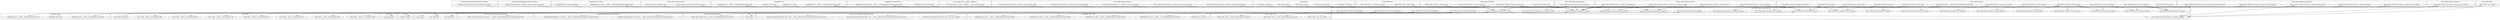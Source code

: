 digraph {
graph [overlap=false]
subgraph cluster_MooseX_AttributeHelpers_Collection_Hash {
	label="MooseX::AttributeHelpers::Collection::Hash";
	"MooseX::AttributeHelpers::Collection::Hash::method_constructors";
}
subgraph cluster_MooseX_ClassAttribute_Role_Meta_Class {
	label="MooseX::ClassAttribute::Role::Meta::Class";
	"MooseX::ClassAttribute::Role::Meta::Class::add_class_attribute";
	"MooseX::ClassAttribute::Role::Meta::Class::__ANON__[MooseX/ClassAttribute/Role/Meta/Class.pm:23]";
	"MooseX::ClassAttribute::Role::Meta::Class::__ANON__[MooseX/ClassAttribute/Role/Meta/Class.pm:37]";
}
subgraph cluster_SimpleDB_Class_Cache {
	label="SimpleDB::Class::Cache";
	"SimpleDB::Class::Cache::__ANON__[../lib/SimpleDB/Class/Cache.pm:106]";
	"SimpleDB::Class::Cache::memcached";
}
subgraph cluster_warnings {
	label="warnings";
	"warnings::import";
}
subgraph cluster_SimpleDB_Class_Item {
	label="SimpleDB::Class::Item";
	"SimpleDB::Class::Item::__ANON__[../lib/SimpleDB/Class/Item.pm:280]";
	"SimpleDB::Class::Item::__ANON__[../lib/SimpleDB/Class/Item.pm:92]";
	"SimpleDB::Class::Item::id";
	"SimpleDB::Class::Item::__ANON__[../lib/SimpleDB/Class/Item.pm:90]";
	"SimpleDB::Class::Item::__ANON__[../lib/SimpleDB/Class/Item.pm:87]";
}
subgraph cluster_Moose_Meta_Method_Constructor {
	label="Moose::Meta::Method::Constructor";
	"Moose::Meta::Method::Constructor::_generate_slot_initializer";
	"Moose::Meta::Method::Constructor::_generate_slot_assignment";
	"Moose::Meta::Method::Constructor::_generate_type_constraint_check";
	"Moose::Meta::Method::Constructor::_generate_default_value";
	"Moose::Meta::Method::Constructor::_generate_triggers";
}
subgraph cluster_Moose_Meta_TypeConstraint_Registry {
	label="Moose::Meta::TypeConstraint::Registry";
	"Moose::Meta::TypeConstraint::Registry::__ANON__[Moose/Meta/TypeConstraint/Registry.pm:24]";
}
subgraph cluster_Moose_Meta_Role_Attribute {
	label="Moose::Meta::Role::Attribute";
	"Moose::Meta::Role::Attribute::attribute_for_class";
	"Moose::Meta::Role::Attribute::clone";
}
subgraph cluster_Moose_Meta_Class {
	label="Moose::Meta::Class";
	"Moose::Meta::Class::__ANON__[Moose/Meta/Class.pm:34]";
	"Moose::Meta::Class::new_object";
	"Moose::Meta::Class::__ANON__[Moose/Meta/Class.pm:29]";
}
subgraph cluster_SimpleDB_Class {
	label="SimpleDB::Class";
	"SimpleDB::Class::cache";
	"SimpleDB::Class::__ANON__[../lib/SimpleDB/Class.pm:328]";
	"SimpleDB::Class::__ANON__[../lib/SimpleDB/Class.pm:219]";
	"SimpleDB::Class::http";
}
subgraph cluster_SimpleDB_Client {
	label="SimpleDB::Client";
	"SimpleDB::Client::__ANON__[SimpleDB/Client.pm:138]";
	"SimpleDB::Client::new";
	"SimpleDB::Client::__ANON__[SimpleDB/Client.pm:125]";
}
subgraph cluster_SimpleDB_Class_ResultSet {
	label="SimpleDB::Class::ResultSet";
	"SimpleDB::Class::ResultSet::new";
	"SimpleDB::Class::ResultSet::__ANON__[../lib/SimpleDB/Class/ResultSet.pm:109]";
}
subgraph cluster_Class_MOP_Class___ANON___SERIAL_1 {
	label="Class::MOP::Class::__ANON__::SERIAL::1";
	"Class::MOP::Class::__ANON__::SERIAL::1::_class_attribute_values";
}
subgraph cluster_Class_MOP_Method_Accessor {
	label="Class::MOP::Method::Accessor";
	"Class::MOP::Method::Accessor::_generate_accessor_method_inline";
	"Class::MOP::Method::Accessor::_generate_writer_method_inline";
	"Class::MOP::Method::Accessor::_generate_reader_method_inline";
	"Class::MOP::Method::Accessor::_generate_clearer_method_inline";
	"Class::MOP::Method::Accessor::_generate_predicate_method_inline";
}
subgraph cluster_Foo_Domain {
	label="Foo::Domain";
	"Foo::Domain::components";
	"Foo::Domain::parent";
	"Foo::Domain::notes";
	"Foo::Domain::properties";
	"Foo::Domain::start_date";
}
subgraph cluster_base {
	label="base";
	"base::BEGIN@3";
	"base::BEGIN@4";
	"base::import";
}
subgraph cluster_strict {
	label="strict";
	"strict::import";
}
subgraph cluster_Class_MOP_Class {
	label="Class::MOP::Class";
	"Class::MOP::Class::_immutable_metaclass";
	"Class::MOP::Class::_clone_instance";
}
subgraph cluster_Class_MOP {
	label="Class::MOP";
	"Class::MOP::__ANON__[Class/MOP.pm:218]";
	"Class::MOP::BEGIN@15";
	"Class::MOP::__ANON__[Class/MOP.pm:321]";
	"Class::MOP::__ANON__[Class/MOP.pm:305]";
	"Class::MOP::__ANON__[Class/MOP.pm:176]";
	"Class::MOP::__ANON__[Class/MOP.pm:494]";
	"Class::MOP::__ANON__[Class/MOP.pm:260]";
	"Class::MOP::__ANON__[Class/MOP.pm:286]";
}
subgraph cluster_Class_MOP_Method_Constructor {
	label="Class::MOP::Method::Constructor";
	"Class::MOP::Method::Constructor::_generate_slot_initializer";
}
subgraph cluster_Exporter {
	label="Exporter";
	"Exporter::import";
}
subgraph cluster_Class_MOP_Attribute {
	label="Class::MOP::Attribute";
	"Class::MOP::Attribute::set_raw_value";
	"Class::MOP::Attribute::_set_initial_slot_value";
	"Class::MOP::Attribute::install_accessors";
	"Class::MOP::Attribute::has_value";
	"Class::MOP::Attribute::get_raw_value";
	"Class::MOP::Attribute::_process_accessors";
	"Class::MOP::Attribute::slots";
	"Class::MOP::Attribute::__ANON__[Class/MOP/Attribute.pm:340]";
	"Class::MOP::Attribute::initialize_instance_slot";
	"Class::MOP::Attribute::new";
	"Class::MOP::Attribute::get_read_method";
	"Class::MOP::Attribute::get_write_method";
}
subgraph cluster_MooseX_AttributeHelpers_Trait_Base {
	label="MooseX::AttributeHelpers::Trait::Base";
	"MooseX::AttributeHelpers::Trait::Base::__ANON__[MooseX/AttributeHelpers/Trait/Base.pm:22]";
	"MooseX::AttributeHelpers::Trait::Base::__ANON__[MooseX/AttributeHelpers/Trait/Base.pm:51]";
}
subgraph cluster_Class_MOP_Class_ {
	label="Class::MOP::Class:";
	"Class::MOP::Class:::around";
}
subgraph cluster_Moose_Meta_Attribute {
	label="Moose::Meta::Attribute";
	"Moose::Meta::Attribute::_weaken_value";
	"Moose::Meta::Attribute::initialize_instance_slot";
	"Moose::Meta::Attribute::_set_initial_slot_value";
	"Moose::Meta::Attribute::new";
}
subgraph cluster_Class_MOP_Mixin_AttributeCore {
	label="Class::MOP::Mixin::AttributeCore";
	"Class::MOP::Mixin::AttributeCore::BEGIN@4";
	"Class::MOP::Mixin::AttributeCore::predicate";
	"Class::MOP::Mixin::AttributeCore::has_builder";
	"Class::MOP::Mixin::AttributeCore::has_initializer";
	"Class::MOP::Mixin::AttributeCore::BEGIN@10";
	"Class::MOP::Mixin::AttributeCore::has_accessor";
	"Class::MOP::Mixin::AttributeCore::has_default";
	"Class::MOP::Mixin::AttributeCore::BEGIN@12";
	"Class::MOP::Mixin::AttributeCore::clearer";
	"Class::MOP::Mixin::AttributeCore::name";
	"Class::MOP::Mixin::AttributeCore::has_reader";
	"Class::MOP::Mixin::AttributeCore::is_default_a_coderef";
	"Class::MOP::Mixin::AttributeCore::_set_insertion_order";
	"Class::MOP::Mixin::AttributeCore::definition_context";
	"Class::MOP::Mixin::AttributeCore::has_writer";
	"Class::MOP::Mixin::AttributeCore::reader";
	"Class::MOP::Mixin::AttributeCore::accessor";
	"Class::MOP::Mixin::AttributeCore::default";
	"Class::MOP::Mixin::AttributeCore::has_clearer";
	"Class::MOP::Mixin::AttributeCore::has_predicate";
	"Class::MOP::Mixin::AttributeCore::writer";
	"Class::MOP::Mixin::AttributeCore::init_arg";
	"Class::MOP::Mixin::AttributeCore::BEGIN@3";
	"Class::MOP::Mixin::AttributeCore::builder";
}
subgraph cluster_Class_MOP_Mixin_HasAttributes {
	label="Class::MOP::Mixin::HasAttributes";
	"Class::MOP::Mixin::HasAttributes::add_attribute";
}
subgraph cluster_Moose_Meta_Method_Accessor {
	label="Moose::Meta::Method::Accessor";
	"Moose::Meta::Method::Accessor::_inline_init_slot";
	"Moose::Meta::Method::Accessor::_inline_check_constraint";
	"Moose::Meta::Method::Accessor::_inline_get_old_value_for_trigger";
	"Moose::Meta::Method::Accessor::_inline_check_lazy";
}
subgraph cluster_Moose_Meta_TypeCoercion {
	label="Moose::Meta::TypeCoercion";
	"Moose::Meta::TypeCoercion::__ANON__[Moose/Meta/TypeCoercion.pm:17]";
}
subgraph cluster_MooseX_ClassAttribute_Role_Meta_Attribute {
	label="MooseX::ClassAttribute::Role::Meta::Attribute";
	"MooseX::ClassAttribute::Role::Meta::Attribute::_initialize";
}
"Class::MOP::Attribute::install_accessors" -> "Class::MOP::Mixin::AttributeCore::predicate";
"Moose::Meta::Method::Constructor::_generate_slot_initializer" -> "Class::MOP::Mixin::AttributeCore::has_default";
"Moose::Meta::Attribute::initialize_instance_slot" -> "Class::MOP::Mixin::AttributeCore::has_default";
"MooseX::ClassAttribute::Role::Meta::Attribute::_initialize" -> "Class::MOP::Mixin::AttributeCore::has_default";
"Class::MOP::Method::Constructor::_generate_slot_initializer" -> "Class::MOP::Mixin::AttributeCore::has_default";
"Moose::Meta::Method::Accessor::_inline_check_lazy" -> "Class::MOP::Mixin::AttributeCore::has_default";
"Class::MOP::Mixin::AttributeCore::default" -> "Class::MOP::__ANON__[Class/MOP.pm:260]";
"Class::MOP::Mixin::HasAttributes::add_attribute" -> "Class::MOP::Mixin::AttributeCore::_set_insertion_order";
"Class::MOP::Attribute::install_accessors" -> "Class::MOP::Mixin::AttributeCore::has_predicate";
"Class::MOP::Mixin::AttributeCore::BEGIN@10" -> "Exporter::import";
"Moose::Meta::Method::Constructor::_generate_slot_initializer" -> "Class::MOP::Mixin::AttributeCore::init_arg";
"Moose::Meta::Class::new_object" -> "Class::MOP::Mixin::AttributeCore::init_arg";
"Moose::Meta::Attribute::initialize_instance_slot" -> "Class::MOP::Mixin::AttributeCore::init_arg";
"Moose::Meta::Method::Constructor::_generate_triggers" -> "Class::MOP::Mixin::AttributeCore::init_arg";
"Class::MOP::Method::Constructor::_generate_slot_initializer" -> "Class::MOP::Mixin::AttributeCore::init_arg";
"Class::MOP::Class::_clone_instance" -> "Class::MOP::Mixin::AttributeCore::init_arg";
"Moose::Meta::Attribute::new" -> "Class::MOP::Mixin::AttributeCore::init_arg";
"SimpleDB::Class::Item::id" -> "Class::MOP::Mixin::AttributeCore::builder";
"Class::MOP::BEGIN@15" -> "Class::MOP::Mixin::AttributeCore::BEGIN@4";
"Class::MOP::Mixin::AttributeCore::default" -> "Moose::Meta::TypeConstraint::Registry::__ANON__[Moose/Meta/TypeConstraint/Registry.pm:24]";
"Class::MOP::Attribute::install_accessors" -> "Class::MOP::Mixin::AttributeCore::has_clearer";
"Class::MOP::Mixin::AttributeCore::default" -> "SimpleDB::Class::__ANON__[../lib/SimpleDB/Class.pm:219]";
"Class::MOP::Mixin::AttributeCore::default" -> "SimpleDB::Class::Cache::__ANON__[../lib/SimpleDB/Class/Cache.pm:106]";
"Class::MOP::Mixin::AttributeCore::default" -> "SimpleDB::Class::Item::__ANON__[../lib/SimpleDB/Class/Item.pm:92]";
"Class::MOP::Mixin::AttributeCore::default" -> "Moose::Meta::Class::__ANON__[Moose/Meta/Class.pm:29]";
"Class::MOP::Mixin::AttributeCore::default" -> "Class::MOP::Mixin::AttributeCore::is_default_a_coderef";
"Class::MOP::Attribute::new" -> "Class::MOP::Mixin::AttributeCore::is_default_a_coderef";
"Class::MOP::Class:::around" -> "Class::MOP::Mixin::AttributeCore::is_default_a_coderef";
"Moose::Meta::Method::Constructor::_generate_default_value" -> "Class::MOP::Mixin::AttributeCore::is_default_a_coderef";
"Class::MOP::Method::Constructor::_generate_slot_initializer" -> "Class::MOP::Mixin::AttributeCore::is_default_a_coderef";
"Class::MOP::Attribute::_process_accessors" -> "Class::MOP::Mixin::AttributeCore::definition_context";
"Class::MOP::Mixin::AttributeCore::default" -> "SimpleDB::Class::__ANON__[../lib/SimpleDB/Class.pm:328]";
"Class::MOP::Mixin::AttributeCore::default" -> "MooseX::AttributeHelpers::Trait::Base::__ANON__[MooseX/AttributeHelpers/Trait/Base.pm:51]";
"Class::MOP::Mixin::AttributeCore::default" -> "Class::MOP::__ANON__[Class/MOP.pm:494]";
"Class::MOP::Attribute::install_accessors" -> "Class::MOP::Mixin::AttributeCore::writer";
"Class::MOP::Attribute::get_write_method" -> "Class::MOP::Mixin::AttributeCore::writer";
"Class::MOP::Mixin::AttributeCore::default" -> "SimpleDB::Class::Item::__ANON__[../lib/SimpleDB/Class/Item.pm:280]";
"Class::MOP::Mixin::AttributeCore::default" -> "MooseX::ClassAttribute::Role::Meta::Class::__ANON__[MooseX/ClassAttribute/Role/Meta/Class.pm:37]";
"Class::MOP::Attribute::install_accessors" -> "Class::MOP::Mixin::AttributeCore::reader";
"Class::MOP::Attribute::get_read_method" -> "Class::MOP::Mixin::AttributeCore::reader";
"Foo::Domain::components" -> "Class::MOP::Mixin::AttributeCore::default";
"Foo::Domain::start_date" -> "Class::MOP::Mixin::AttributeCore::default";
"Foo::Domain::parent" -> "Class::MOP::Mixin::AttributeCore::default";
"Class::MOP::Class::_immutable_metaclass" -> "Class::MOP::Mixin::AttributeCore::default";
"SimpleDB::Client::new" -> "Class::MOP::Mixin::AttributeCore::default";
"SimpleDB::Class::ResultSet::new" -> "Class::MOP::Mixin::AttributeCore::default";
"Class::MOP::Class::__ANON__::SERIAL::1::_class_attribute_values" -> "Class::MOP::Mixin::AttributeCore::default";
"Class::MOP::Method::Constructor::_generate_slot_initializer" -> "Class::MOP::Mixin::AttributeCore::default";
"Moose::Meta::Attribute::initialize_instance_slot" -> "Class::MOP::Mixin::AttributeCore::default";
"SimpleDB::Class::cache" -> "Class::MOP::Mixin::AttributeCore::default";
"SimpleDB::Class::Cache::memcached" -> "Class::MOP::Mixin::AttributeCore::default";
"MooseX::AttributeHelpers::Collection::Hash::method_constructors" -> "Class::MOP::Mixin::AttributeCore::default";
"Class::MOP::Attribute::initialize_instance_slot" -> "Class::MOP::Mixin::AttributeCore::default";
"Foo::Domain::notes" -> "Class::MOP::Mixin::AttributeCore::default";
"Class::MOP::Class:::around" -> "Class::MOP::Mixin::AttributeCore::default";
"Foo::Domain::properties" -> "Class::MOP::Mixin::AttributeCore::default";
"SimpleDB::Class::http" -> "Class::MOP::Mixin::AttributeCore::default";
"Moose::Meta::Method::Constructor::_generate_default_value" -> "Class::MOP::Mixin::AttributeCore::default";
"Class::MOP::Mixin::AttributeCore::default" -> "SimpleDB::Class::ResultSet::__ANON__[../lib/SimpleDB/Class/ResultSet.pm:109]";
"Class::MOP::Mixin::AttributeCore::default" -> "SimpleDB::Client::__ANON__[SimpleDB/Client.pm:138]";
"Class::MOP::Mixin::AttributeCore::BEGIN@12" -> "base::BEGIN@3";
"Moose::Meta::Method::Constructor::_generate_slot_initializer" -> "Class::MOP::Mixin::AttributeCore::has_builder";
"Moose::Meta::Attribute::initialize_instance_slot" -> "Class::MOP::Mixin::AttributeCore::has_builder";
"Class::MOP::Method::Constructor::_generate_slot_initializer" -> "Class::MOP::Mixin::AttributeCore::has_builder";
"Moose::Meta::Method::Accessor::_inline_check_lazy" -> "Class::MOP::Mixin::AttributeCore::has_builder";
"Class::MOP::Mixin::AttributeCore::default" -> "Class::MOP::__ANON__[Class/MOP.pm:286]";
"Class::MOP::Mixin::AttributeCore::default" -> "Class::MOP::__ANON__[Class/MOP.pm:321]";
"Class::MOP::Attribute::install_accessors" -> "Class::MOP::Mixin::AttributeCore::has_writer";
"Class::MOP::Mixin::AttributeCore::default" -> "Class::MOP::__ANON__[Class/MOP.pm:305]";
"Class::MOP::Mixin::AttributeCore::default" -> "SimpleDB::Client::__ANON__[SimpleDB/Client.pm:125]";
"Class::MOP::Mixin::AttributeCore::BEGIN@12" -> "base::BEGIN@4";
"Class::MOP::BEGIN@15" -> "Class::MOP::Mixin::AttributeCore::BEGIN@10";
"Class::MOP::Mixin::AttributeCore::default" -> "MooseX::ClassAttribute::Role::Meta::Class::__ANON__[MooseX/ClassAttribute/Role/Meta/Class.pm:23]";
"Moose::Meta::Method::Accessor::_inline_init_slot" -> "Class::MOP::Mixin::AttributeCore::has_initializer";
"Moose::Meta::Method::Constructor::_generate_slot_assignment" -> "Class::MOP::Mixin::AttributeCore::has_initializer";
"Class::MOP::Attribute::_set_initial_slot_value" -> "Class::MOP::Mixin::AttributeCore::has_initializer";
"Moose::Meta::Attribute::_set_initial_slot_value" -> "Class::MOP::Mixin::AttributeCore::has_initializer";
"Class::MOP::Mixin::AttributeCore::BEGIN@12" -> "base::import";
"Class::MOP::Attribute::install_accessors" -> "Class::MOP::Mixin::AttributeCore::has_accessor";
"Class::MOP::Attribute::install_accessors" -> "Class::MOP::Mixin::AttributeCore::has_reader";
"Class::MOP::Mixin::AttributeCore::BEGIN@4" -> "warnings::import";
"Class::MOP::Mixin::AttributeCore::default" -> "MooseX::AttributeHelpers::Trait::Base::__ANON__[MooseX/AttributeHelpers/Trait/Base.pm:22]";
"Class::MOP::Mixin::AttributeCore::default" -> "SimpleDB::Class::Item::__ANON__[../lib/SimpleDB/Class/Item.pm:87]";
"Class::MOP::Mixin::AttributeCore::default" -> "Class::MOP::__ANON__[Class/MOP.pm:218]";
"Class::MOP::BEGIN@15" -> "Class::MOP::Mixin::AttributeCore::BEGIN@12";
"Moose::Meta::Attribute::_weaken_value" -> "Class::MOP::Mixin::AttributeCore::name";
"Class::MOP::Method::Accessor::_generate_clearer_method_inline" -> "Class::MOP::Mixin::AttributeCore::name";
"Class::MOP::Attribute::has_value" -> "Class::MOP::Mixin::AttributeCore::name";
"Moose::Meta::Attribute::_set_initial_slot_value" -> "Class::MOP::Mixin::AttributeCore::name";
"Class::MOP::Attribute::__ANON__[Class/MOP/Attribute.pm:340]" -> "Class::MOP::Mixin::AttributeCore::name";
"Class::MOP::Attribute::slots" -> "Class::MOP::Mixin::AttributeCore::name";
"Class::MOP::Method::Constructor::_generate_slot_initializer" -> "Class::MOP::Mixin::AttributeCore::name";
"Moose::Meta::Method::Constructor::_generate_triggers" -> "Class::MOP::Mixin::AttributeCore::name";
"Moose::Meta::Method::Constructor::_generate_type_constraint_check" -> "Class::MOP::Mixin::AttributeCore::name";
"MooseX::ClassAttribute::Role::Meta::Class::add_class_attribute" -> "Class::MOP::Mixin::AttributeCore::name";
"Moose::Meta::Method::Constructor::_generate_slot_initializer" -> "Class::MOP::Mixin::AttributeCore::name";
"Class::MOP::Method::Accessor::_generate_accessor_method_inline" -> "Class::MOP::Mixin::AttributeCore::name";
"Class::MOP::Method::Accessor::_generate_writer_method_inline" -> "Class::MOP::Mixin::AttributeCore::name";
"Class::MOP::Attribute::set_raw_value" -> "Class::MOP::Mixin::AttributeCore::name";
"Moose::Meta::Method::Constructor::_generate_slot_assignment" -> "Class::MOP::Mixin::AttributeCore::name";
"Class::MOP::Attribute::_set_initial_slot_value" -> "Class::MOP::Mixin::AttributeCore::name";
"Moose::Meta::Role::Attribute::clone" -> "Class::MOP::Mixin::AttributeCore::name";
"Moose::Meta::Role::Attribute::attribute_for_class" -> "Class::MOP::Mixin::AttributeCore::name";
"Class::MOP::Attribute::get_raw_value" -> "Class::MOP::Mixin::AttributeCore::name";
"Class::MOP::Method::Accessor::_generate_reader_method_inline" -> "Class::MOP::Mixin::AttributeCore::name";
"Class::MOP::Mixin::HasAttributes::add_attribute" -> "Class::MOP::Mixin::AttributeCore::name";
"Class::MOP::Class:::around" -> "Class::MOP::Mixin::AttributeCore::name";
"Moose::Meta::Method::Accessor::_inline_get_old_value_for_trigger" -> "Class::MOP::Mixin::AttributeCore::name";
"Moose::Meta::Method::Accessor::_inline_check_constraint" -> "Class::MOP::Mixin::AttributeCore::name";
"Class::MOP::Method::Accessor::_generate_predicate_method_inline" -> "Class::MOP::Mixin::AttributeCore::name";
"Class::MOP::Attribute::install_accessors" -> "Class::MOP::Mixin::AttributeCore::clearer";
"Class::MOP::Mixin::AttributeCore::default" -> "SimpleDB::Class::Item::__ANON__[../lib/SimpleDB/Class/Item.pm:90]";
"Class::MOP::Mixin::AttributeCore::default" -> "Moose::Meta::Class::__ANON__[Moose/Meta/Class.pm:34]";
"Class::MOP::Mixin::AttributeCore::default" -> "Moose::Meta::TypeCoercion::__ANON__[Moose/Meta/TypeCoercion.pm:17]";
"Class::MOP::Mixin::AttributeCore::default" -> "Class::MOP::__ANON__[Class/MOP.pm:176]";
"Class::MOP::Attribute::install_accessors" -> "Class::MOP::Mixin::AttributeCore::accessor";
"Class::MOP::Attribute::get_read_method" -> "Class::MOP::Mixin::AttributeCore::accessor";
"Class::MOP::Attribute::get_write_method" -> "Class::MOP::Mixin::AttributeCore::accessor";
"Class::MOP::Mixin::AttributeCore::BEGIN@3" -> "strict::import";
"Class::MOP::BEGIN@15" -> "Class::MOP::Mixin::AttributeCore::BEGIN@3";
}
